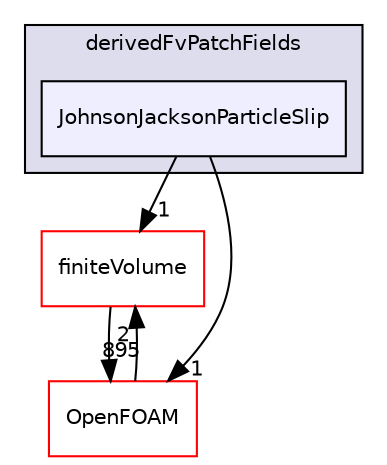 digraph "src/phaseSystemModels/reactingEulerFoam/reactingTwoPhaseEulerFoam/twoPhaseCompressibleTurbulenceModels/kineticTheoryModels/derivedFvPatchFields/JohnsonJacksonParticleSlip" {
  bgcolor=transparent;
  compound=true
  node [ fontsize="10", fontname="Helvetica"];
  edge [ labelfontsize="10", labelfontname="Helvetica"];
  subgraph clusterdir_2ddb5849d0ee49117d85cb420ddfc2a2 {
    graph [ bgcolor="#ddddee", pencolor="black", label="derivedFvPatchFields" fontname="Helvetica", fontsize="10", URL="dir_2ddb5849d0ee49117d85cb420ddfc2a2.html"]
  dir_fe8504c9510a83739efcbb999aea26b5 [shape=box, label="JohnsonJacksonParticleSlip", style="filled", fillcolor="#eeeeff", pencolor="black", URL="dir_fe8504c9510a83739efcbb999aea26b5.html"];
  }
  dir_9bd15774b555cf7259a6fa18f99fe99b [shape=box label="finiteVolume" color="red" URL="dir_9bd15774b555cf7259a6fa18f99fe99b.html"];
  dir_c5473ff19b20e6ec4dfe5c310b3778a8 [shape=box label="OpenFOAM" color="red" URL="dir_c5473ff19b20e6ec4dfe5c310b3778a8.html"];
  dir_9bd15774b555cf7259a6fa18f99fe99b->dir_c5473ff19b20e6ec4dfe5c310b3778a8 [headlabel="895", labeldistance=1.5 headhref="dir_000814_002151.html"];
  dir_c5473ff19b20e6ec4dfe5c310b3778a8->dir_9bd15774b555cf7259a6fa18f99fe99b [headlabel="2", labeldistance=1.5 headhref="dir_002151_000814.html"];
  dir_fe8504c9510a83739efcbb999aea26b5->dir_9bd15774b555cf7259a6fa18f99fe99b [headlabel="1", labeldistance=1.5 headhref="dir_003318_000814.html"];
  dir_fe8504c9510a83739efcbb999aea26b5->dir_c5473ff19b20e6ec4dfe5c310b3778a8 [headlabel="1", labeldistance=1.5 headhref="dir_003318_002151.html"];
}
